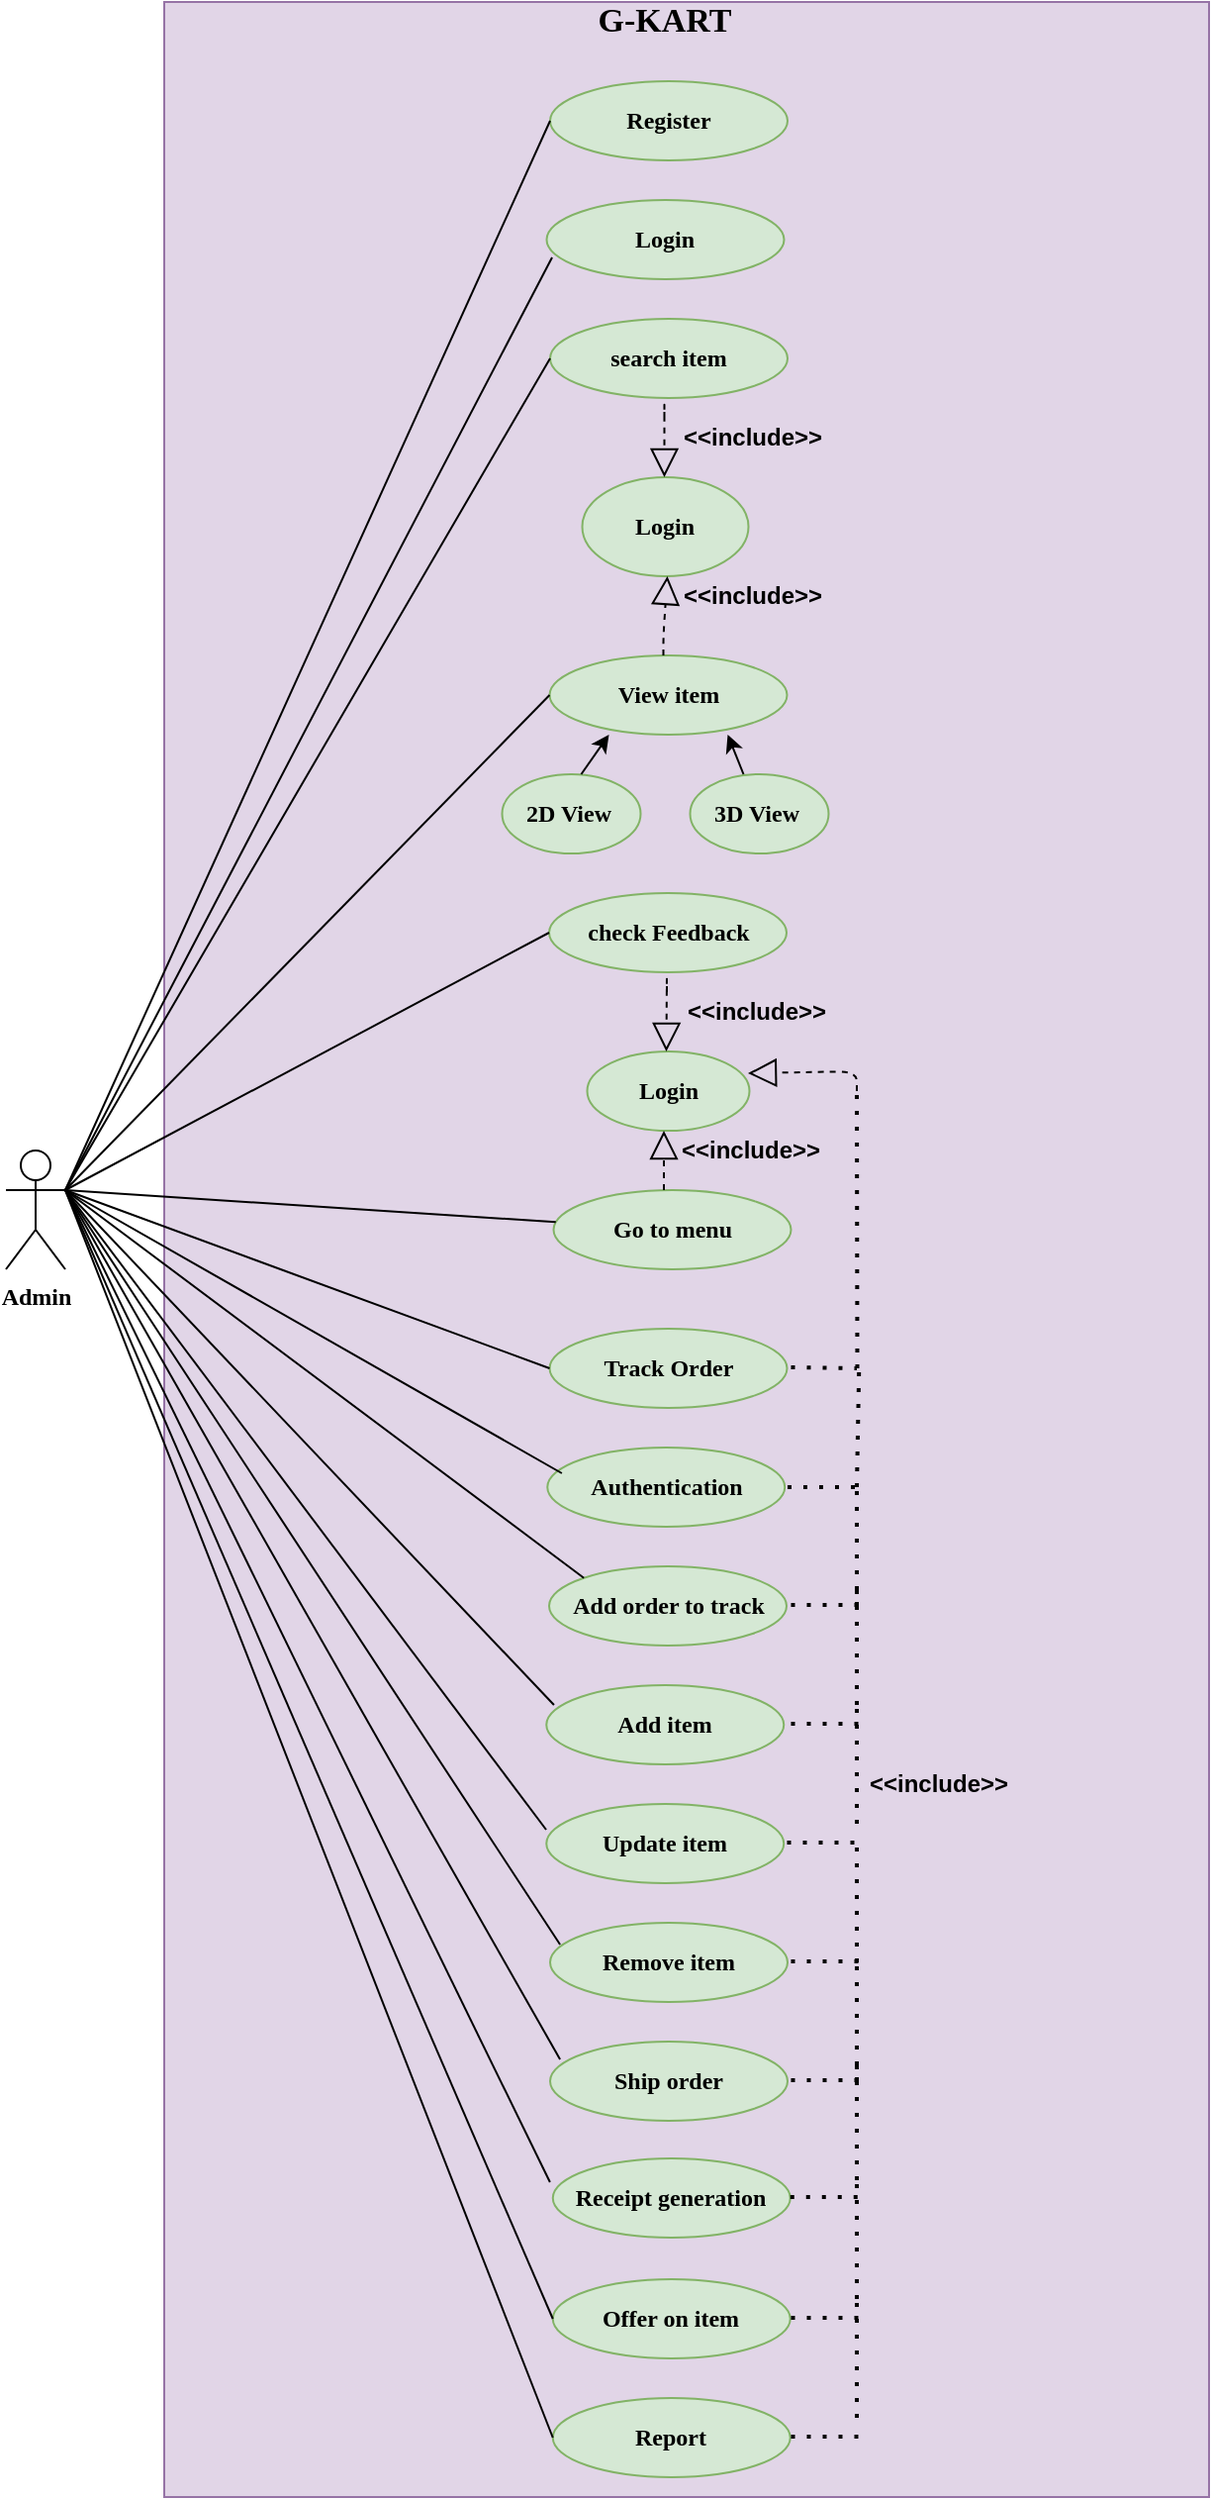 <mxfile version="13.7.9" type="device"><diagram id="tPRWxyRjtDAwvUU3fVSt" name="Page-1"><mxGraphModel dx="862" dy="492" grid="1" gridSize="10" guides="1" tooltips="1" connect="1" arrows="1" fold="1" page="1" pageScale="1" pageWidth="827" pageHeight="1169" math="0" shadow="0"><root><mxCell id="0"/><mxCell id="1" parent="0"/><mxCell id="1RAOHsbeXJ1IodOq0z0A-1" value="" style="rounded=0;whiteSpace=wrap;html=1;fillColor=#e1d5e7;strokeColor=#9673a6;" parent="1" vertex="1"><mxGeometry x="150" y="40" width="528" height="1260" as="geometry"/></mxCell><mxCell id="1RAOHsbeXJ1IodOq0z0A-2" value="&lt;b style=&quot;font-size: 17px;&quot;&gt;&lt;font style=&quot;font-size: 17px;&quot; face=&quot;Lucida Console&quot;&gt;G-KART&lt;/font&gt;&lt;/b&gt;" style="text;html=1;strokeColor=none;fillColor=none;align=center;verticalAlign=middle;whiteSpace=wrap;rounded=0;fontSize=17;" parent="1" vertex="1"><mxGeometry x="368.25" y="40" width="70" height="20" as="geometry"/></mxCell><mxCell id="1RAOHsbeXJ1IodOq0z0A-3" value="&lt;b&gt;&lt;font face=&quot;Lucida Console&quot;&gt;Admin&lt;/font&gt;&lt;/b&gt;" style="shape=umlActor;verticalLabelPosition=bottom;verticalAlign=top;html=1;outlineConnect=0;" parent="1" vertex="1"><mxGeometry x="70" y="620" width="30" height="60" as="geometry"/></mxCell><mxCell id="1RAOHsbeXJ1IodOq0z0A-21" value="&lt;b&gt;&lt;font face=&quot;Lucida Console&quot;&gt;Register&lt;/font&gt;&lt;/b&gt;" style="ellipse;whiteSpace=wrap;html=1;fillColor=#d5e8d4;strokeColor=#82b366;" parent="1" vertex="1"><mxGeometry x="345" y="80" width="120" height="40" as="geometry"/></mxCell><mxCell id="1RAOHsbeXJ1IodOq0z0A-23" value="&lt;font face=&quot;Lucida Console&quot;&gt;&lt;b&gt;View item&lt;/b&gt;&lt;/font&gt;" style="ellipse;whiteSpace=wrap;html=1;fillColor=#d5e8d4;strokeColor=#82b366;" parent="1" vertex="1"><mxGeometry x="344.75" y="370" width="120" height="40" as="geometry"/></mxCell><mxCell id="1RAOHsbeXJ1IodOq0z0A-24" value="&lt;font face=&quot;Lucida Console&quot;&gt;&lt;b&gt;2D View&amp;nbsp;&lt;/b&gt;&lt;/font&gt;" style="ellipse;whiteSpace=wrap;html=1;fillColor=#d5e8d4;strokeColor=#82b366;" parent="1" vertex="1"><mxGeometry x="320.75" y="430" width="70" height="40" as="geometry"/></mxCell><mxCell id="1RAOHsbeXJ1IodOq0z0A-25" value="&lt;font face=&quot;Lucida Console&quot;&gt;&lt;b&gt;3D View&amp;nbsp;&lt;/b&gt;&lt;/font&gt;" style="ellipse;whiteSpace=wrap;html=1;fillColor=#d5e8d4;strokeColor=#82b366;" parent="1" vertex="1"><mxGeometry x="415.75" y="430" width="70" height="40" as="geometry"/></mxCell><mxCell id="1RAOHsbeXJ1IodOq0z0A-34" value="&lt;font face=&quot;Lucida Console&quot;&gt;&lt;b&gt;Go to menu&lt;/b&gt;&lt;/font&gt;" style="ellipse;whiteSpace=wrap;html=1;fillColor=#d5e8d4;strokeColor=#82b366;" parent="1" vertex="1"><mxGeometry x="346.75" y="640" width="120" height="40" as="geometry"/></mxCell><mxCell id="1RAOHsbeXJ1IodOq0z0A-35" value="&lt;font face=&quot;Lucida Console&quot;&gt;&lt;b&gt;check Feedback&lt;/b&gt;&lt;/font&gt;" style="ellipse;whiteSpace=wrap;html=1;fillColor=#d5e8d4;strokeColor=#82b366;" parent="1" vertex="1"><mxGeometry x="344.5" y="490" width="120" height="40" as="geometry"/></mxCell><mxCell id="1RAOHsbeXJ1IodOq0z0A-39" value="" style="endArrow=classic;html=1;exitX=0.571;exitY=0;exitDx=0;exitDy=0;exitPerimeter=0;" parent="1" source="1RAOHsbeXJ1IodOq0z0A-24" edge="1"><mxGeometry width="50" height="50" relative="1" as="geometry"><mxPoint x="324.75" y="460" as="sourcePoint"/><mxPoint x="374.75" y="410" as="targetPoint"/></mxGeometry></mxCell><mxCell id="1RAOHsbeXJ1IodOq0z0A-42" value="" style="endArrow=classic;html=1;" parent="1" edge="1"><mxGeometry width="50" height="50" relative="1" as="geometry"><mxPoint x="442.75" y="430" as="sourcePoint"/><mxPoint x="434.75" y="410" as="targetPoint"/></mxGeometry></mxCell><mxCell id="1RAOHsbeXJ1IodOq0z0A-54" value="&lt;font face=&quot;Lucida Console&quot;&gt;&lt;b&gt;Login&lt;/b&gt;&lt;/font&gt;" style="ellipse;whiteSpace=wrap;html=1;fillColor=#d5e8d4;strokeColor=#82b366;" parent="1" vertex="1"><mxGeometry x="361.25" y="280" width="84" height="50" as="geometry"/></mxCell><mxCell id="1RAOHsbeXJ1IodOq0z0A-61" value="&lt;font face=&quot;Lucida Console&quot;&gt;&lt;b&gt;search item&lt;/b&gt;&lt;/font&gt;" style="ellipse;whiteSpace=wrap;html=1;fillColor=#d5e8d4;strokeColor=#82b366;" parent="1" vertex="1"><mxGeometry x="345" y="200" width="120" height="40" as="geometry"/></mxCell><mxCell id="1RAOHsbeXJ1IodOq0z0A-68" value="&lt;b&gt;&amp;lt;&amp;lt;include&amp;gt;&amp;gt;&lt;/b&gt;" style="text;html=1;strokeColor=none;fillColor=none;align=center;verticalAlign=middle;whiteSpace=wrap;rounded=0;fontSize=12;rotation=0;" parent="1" vertex="1"><mxGeometry x="430" y="320" width="35" height="40" as="geometry"/></mxCell><mxCell id="1RAOHsbeXJ1IodOq0z0A-69" value="&lt;font face=&quot;Lucida Console&quot;&gt;&lt;b&gt;Login&lt;/b&gt;&lt;/font&gt;" style="ellipse;whiteSpace=wrap;html=1;fillColor=#d5e8d4;strokeColor=#82b366;" parent="1" vertex="1"><mxGeometry x="363.75" y="570" width="82" height="40" as="geometry"/></mxCell><mxCell id="-sowqVBbvnNt_vOQRWL_-1" value="" style="endArrow=block;dashed=1;endFill=0;endSize=12;html=1;" parent="1" edge="1"><mxGeometry width="160" relative="1" as="geometry"><mxPoint x="402.75" y="250" as="sourcePoint"/><mxPoint x="402.75" y="280" as="targetPoint"/><Array as="points"><mxPoint x="402.75" y="240"/></Array></mxGeometry></mxCell><mxCell id="-sowqVBbvnNt_vOQRWL_-2" value="" style="endArrow=block;dashed=1;endFill=0;endSize=12;html=1;" parent="1" edge="1"><mxGeometry width="160" relative="1" as="geometry"><mxPoint x="402.25" y="370" as="sourcePoint"/><mxPoint x="404.25" y="330" as="targetPoint"/><Array as="points"><mxPoint x="402.25" y="360"/></Array></mxGeometry></mxCell><mxCell id="-sowqVBbvnNt_vOQRWL_-3" value="&lt;b&gt;&amp;lt;&amp;lt;include&amp;gt;&amp;gt;&lt;/b&gt;" style="text;html=1;strokeColor=none;fillColor=none;align=center;verticalAlign=middle;whiteSpace=wrap;rounded=0;fontSize=12;rotation=0;" parent="1" vertex="1"><mxGeometry x="430" y="240" width="35" height="40" as="geometry"/></mxCell><mxCell id="-sowqVBbvnNt_vOQRWL_-5" value="" style="endArrow=block;dashed=1;endFill=0;endSize=12;html=1;" parent="1" edge="1"><mxGeometry width="160" relative="1" as="geometry"><mxPoint x="404" y="540" as="sourcePoint"/><mxPoint x="403.75" y="570" as="targetPoint"/><Array as="points"><mxPoint x="404" y="530"/></Array></mxGeometry></mxCell><mxCell id="-sowqVBbvnNt_vOQRWL_-8" value="&lt;b&gt;&amp;lt;&amp;lt;include&amp;gt;&amp;gt;&lt;/b&gt;" style="text;html=1;strokeColor=none;fillColor=none;align=center;verticalAlign=middle;whiteSpace=wrap;rounded=0;fontSize=12;rotation=0;" parent="1" vertex="1"><mxGeometry x="431.75" y="530" width="35" height="40" as="geometry"/></mxCell><mxCell id="-sowqVBbvnNt_vOQRWL_-18" value="" style="endArrow=block;dashed=1;endFill=0;endSize=12;html=1;" parent="1" edge="1"><mxGeometry width="160" relative="1" as="geometry"><mxPoint x="402.5" y="640" as="sourcePoint"/><mxPoint x="402.5" y="610" as="targetPoint"/><Array as="points"/></mxGeometry></mxCell><mxCell id="-sowqVBbvnNt_vOQRWL_-25" value="&lt;font face=&quot;Lucida Console&quot;&gt;&lt;b&gt;Login&lt;/b&gt;&lt;/font&gt;" style="ellipse;whiteSpace=wrap;html=1;fillColor=#d5e8d4;strokeColor=#82b366;" parent="1" vertex="1"><mxGeometry x="343.25" y="140" width="120" height="40" as="geometry"/></mxCell><mxCell id="bBxrDwnmIJqpgE5QutNq-6" value="&lt;b&gt;&amp;lt;&amp;lt;include&amp;gt;&amp;gt;&lt;/b&gt;" style="text;html=1;strokeColor=none;fillColor=none;align=center;verticalAlign=middle;whiteSpace=wrap;rounded=0;fontSize=12;rotation=0;" parent="1" vertex="1"><mxGeometry x="428.63" y="600" width="35" height="40" as="geometry"/></mxCell><mxCell id="bBxrDwnmIJqpgE5QutNq-7" value="&lt;font face=&quot;Lucida Console&quot;&gt;&lt;b&gt;Track Order&lt;/b&gt;&lt;/font&gt;" style="ellipse;whiteSpace=wrap;html=1;fillColor=#d5e8d4;strokeColor=#82b366;" parent="1" vertex="1"><mxGeometry x="344.75" y="710" width="120" height="40" as="geometry"/></mxCell><mxCell id="bBxrDwnmIJqpgE5QutNq-9" value="" style="endArrow=none;dashed=1;html=1;dashPattern=1 3;strokeWidth=2;" parent="1" edge="1"><mxGeometry width="50" height="50" relative="1" as="geometry"><mxPoint x="466.75" y="729.5" as="sourcePoint"/><mxPoint x="500" y="730" as="targetPoint"/></mxGeometry></mxCell><mxCell id="bBxrDwnmIJqpgE5QutNq-10" value="" style="endArrow=none;dashed=1;html=1;dashPattern=1 3;strokeWidth=2;" parent="1" edge="1"><mxGeometry width="50" height="50" relative="1" as="geometry"><mxPoint x="500.25" y="730" as="sourcePoint"/><mxPoint x="500" y="590" as="targetPoint"/></mxGeometry></mxCell><mxCell id="bBxrDwnmIJqpgE5QutNq-12" value="&lt;b&gt;&amp;lt;&amp;lt;include&amp;gt;&amp;gt;&lt;/b&gt;" style="text;html=1;strokeColor=none;fillColor=none;align=center;verticalAlign=middle;whiteSpace=wrap;rounded=0;fontSize=12;rotation=0;" parent="1" vertex="1"><mxGeometry x="524.13" y="920" width="35" height="40" as="geometry"/></mxCell><mxCell id="bBxrDwnmIJqpgE5QutNq-13" value="&lt;font face=&quot;Lucida Console&quot;&gt;&lt;b&gt;Authentication&lt;/b&gt;&lt;/font&gt;" style="ellipse;whiteSpace=wrap;html=1;fillColor=#d5e8d4;strokeColor=#82b366;" parent="1" vertex="1"><mxGeometry x="343.63" y="770" width="120" height="40" as="geometry"/></mxCell><mxCell id="bBxrDwnmIJqpgE5QutNq-14" value="&lt;font face=&quot;Lucida Console&quot;&gt;&lt;b&gt;Add order to track&lt;/b&gt;&lt;/font&gt;" style="ellipse;whiteSpace=wrap;html=1;fillColor=#d5e8d4;strokeColor=#82b366;" parent="1" vertex="1"><mxGeometry x="344.5" y="830" width="120" height="40" as="geometry"/></mxCell><mxCell id="bBxrDwnmIJqpgE5QutNq-15" value="&lt;font face=&quot;Lucida Console&quot;&gt;&lt;b&gt;Add item&lt;/b&gt;&lt;/font&gt;" style="ellipse;whiteSpace=wrap;html=1;fillColor=#d5e8d4;strokeColor=#82b366;" parent="1" vertex="1"><mxGeometry x="343.13" y="890" width="120" height="40" as="geometry"/></mxCell><mxCell id="bBxrDwnmIJqpgE5QutNq-16" value="&lt;font face=&quot;Lucida Console&quot;&gt;&lt;b&gt;Ship order&lt;/b&gt;&lt;/font&gt;" style="ellipse;whiteSpace=wrap;html=1;fillColor=#d5e8d4;strokeColor=#82b366;" parent="1" vertex="1"><mxGeometry x="345" y="1070" width="120" height="40" as="geometry"/></mxCell><mxCell id="bBxrDwnmIJqpgE5QutNq-17" value="&lt;font face=&quot;Lucida Console&quot;&gt;&lt;b&gt;Report&lt;/b&gt;&lt;/font&gt;" style="ellipse;whiteSpace=wrap;html=1;fillColor=#d5e8d4;strokeColor=#82b366;" parent="1" vertex="1"><mxGeometry x="346.38" y="1250" width="120" height="40" as="geometry"/></mxCell><mxCell id="bBxrDwnmIJqpgE5QutNq-18" value="&lt;font face=&quot;Lucida Console&quot;&gt;&lt;b&gt;Receipt generation&lt;/b&gt;&lt;/font&gt;" style="ellipse;whiteSpace=wrap;html=1;fillColor=#d5e8d4;strokeColor=#82b366;" parent="1" vertex="1"><mxGeometry x="346.38" y="1129" width="120" height="40" as="geometry"/></mxCell><mxCell id="bBxrDwnmIJqpgE5QutNq-19" value="&lt;font face=&quot;Lucida Console&quot;&gt;&lt;b&gt;Offer on item&lt;/b&gt;&lt;/font&gt;" style="ellipse;whiteSpace=wrap;html=1;fillColor=#d5e8d4;strokeColor=#82b366;" parent="1" vertex="1"><mxGeometry x="346.38" y="1190" width="120" height="40" as="geometry"/></mxCell><mxCell id="bBxrDwnmIJqpgE5QutNq-20" value="&lt;font face=&quot;Lucida Console&quot;&gt;&lt;b&gt;Remove item&lt;/b&gt;&lt;/font&gt;" style="ellipse;whiteSpace=wrap;html=1;fillColor=#d5e8d4;strokeColor=#82b366;" parent="1" vertex="1"><mxGeometry x="345" y="1010" width="120" height="40" as="geometry"/></mxCell><mxCell id="bBxrDwnmIJqpgE5QutNq-21" value="&lt;font face=&quot;Lucida Console&quot;&gt;&lt;b&gt;Update item&lt;/b&gt;&lt;/font&gt;" style="ellipse;whiteSpace=wrap;html=1;fillColor=#d5e8d4;strokeColor=#82b366;" parent="1" vertex="1"><mxGeometry x="343.13" y="950" width="120" height="40" as="geometry"/></mxCell><mxCell id="bBxrDwnmIJqpgE5QutNq-22" value="" style="endArrow=none;dashed=1;html=1;dashPattern=1 3;strokeWidth=2;" parent="1" edge="1"><mxGeometry width="50" height="50" relative="1" as="geometry"><mxPoint x="465" y="790" as="sourcePoint"/><mxPoint x="500" y="790" as="targetPoint"/></mxGeometry></mxCell><mxCell id="bBxrDwnmIJqpgE5QutNq-24" value="" style="endArrow=block;dashed=1;endFill=0;endSize=12;html=1;entryX=0.991;entryY=0.275;entryDx=0;entryDy=0;entryPerimeter=0;" parent="1" target="1RAOHsbeXJ1IodOq0z0A-69" edge="1"><mxGeometry width="160" relative="1" as="geometry"><mxPoint x="500" y="590" as="sourcePoint"/><mxPoint x="502" y="550" as="targetPoint"/><Array as="points"><mxPoint x="500" y="580"/></Array></mxGeometry></mxCell><mxCell id="bBxrDwnmIJqpgE5QutNq-26" value="" style="endArrow=none;dashed=1;html=1;dashPattern=1 3;strokeWidth=2;" parent="1" edge="1"><mxGeometry width="50" height="50" relative="1" as="geometry"><mxPoint x="500" y="790" as="sourcePoint"/><mxPoint x="501.13" y="730" as="targetPoint"/></mxGeometry></mxCell><mxCell id="bBxrDwnmIJqpgE5QutNq-27" value="" style="endArrow=none;dashed=1;html=1;dashPattern=1 3;strokeWidth=2;" parent="1" edge="1"><mxGeometry width="50" height="50" relative="1" as="geometry"><mxPoint x="500" y="850" as="sourcePoint"/><mxPoint x="500" y="790" as="targetPoint"/></mxGeometry></mxCell><mxCell id="bBxrDwnmIJqpgE5QutNq-28" value="" style="endArrow=none;dashed=1;html=1;dashPattern=1 3;strokeWidth=2;" parent="1" edge="1"><mxGeometry width="50" height="50" relative="1" as="geometry"><mxPoint x="466.75" y="849.5" as="sourcePoint"/><mxPoint x="501.75" y="849.5" as="targetPoint"/></mxGeometry></mxCell><mxCell id="bBxrDwnmIJqpgE5QutNq-29" value="" style="endArrow=none;dashed=1;html=1;dashPattern=1 3;strokeWidth=2;" parent="1" edge="1"><mxGeometry width="50" height="50" relative="1" as="geometry"><mxPoint x="466.75" y="909.5" as="sourcePoint"/><mxPoint x="501.75" y="909.5" as="targetPoint"/></mxGeometry></mxCell><mxCell id="bBxrDwnmIJqpgE5QutNq-30" value="" style="endArrow=none;dashed=1;html=1;dashPattern=1 3;strokeWidth=2;" parent="1" edge="1"><mxGeometry width="50" height="50" relative="1" as="geometry"><mxPoint x="464.75" y="969.5" as="sourcePoint"/><mxPoint x="499.75" y="969.5" as="targetPoint"/></mxGeometry></mxCell><mxCell id="bBxrDwnmIJqpgE5QutNq-31" value="" style="endArrow=none;dashed=1;html=1;dashPattern=1 3;strokeWidth=2;" parent="1" edge="1"><mxGeometry width="50" height="50" relative="1" as="geometry"><mxPoint x="466.75" y="1029.5" as="sourcePoint"/><mxPoint x="501.75" y="1029.5" as="targetPoint"/></mxGeometry></mxCell><mxCell id="bBxrDwnmIJqpgE5QutNq-32" value="" style="endArrow=none;dashed=1;html=1;dashPattern=1 3;strokeWidth=2;" parent="1" edge="1"><mxGeometry width="50" height="50" relative="1" as="geometry"><mxPoint x="500" y="900" as="sourcePoint"/><mxPoint x="500" y="840" as="targetPoint"/></mxGeometry></mxCell><mxCell id="bBxrDwnmIJqpgE5QutNq-33" value="" style="endArrow=none;dashed=1;html=1;dashPattern=1 3;strokeWidth=2;" parent="1" edge="1"><mxGeometry width="50" height="50" relative="1" as="geometry"><mxPoint x="500" y="960" as="sourcePoint"/><mxPoint x="500" y="900" as="targetPoint"/></mxGeometry></mxCell><mxCell id="bBxrDwnmIJqpgE5QutNq-34" value="" style="endArrow=none;dashed=1;html=1;dashPattern=1 3;strokeWidth=2;" parent="1" edge="1"><mxGeometry width="50" height="50" relative="1" as="geometry"><mxPoint x="500" y="1030" as="sourcePoint"/><mxPoint x="500" y="970" as="targetPoint"/></mxGeometry></mxCell><mxCell id="bBxrDwnmIJqpgE5QutNq-35" value="" style="endArrow=none;dashed=1;html=1;dashPattern=1 3;strokeWidth=2;" parent="1" edge="1"><mxGeometry width="50" height="50" relative="1" as="geometry"><mxPoint x="466.75" y="1089.5" as="sourcePoint"/><mxPoint x="501.75" y="1089.5" as="targetPoint"/></mxGeometry></mxCell><mxCell id="bBxrDwnmIJqpgE5QutNq-36" value="" style="endArrow=none;dashed=1;html=1;dashPattern=1 3;strokeWidth=2;" parent="1" edge="1"><mxGeometry width="50" height="50" relative="1" as="geometry"><mxPoint x="466.38" y="1148.5" as="sourcePoint"/><mxPoint x="501.38" y="1148.5" as="targetPoint"/></mxGeometry></mxCell><mxCell id="bBxrDwnmIJqpgE5QutNq-37" value="" style="endArrow=none;dashed=1;html=1;dashPattern=1 3;strokeWidth=2;" parent="1" edge="1"><mxGeometry width="50" height="50" relative="1" as="geometry"><mxPoint x="466.75" y="1209.5" as="sourcePoint"/><mxPoint x="501.75" y="1209.5" as="targetPoint"/></mxGeometry></mxCell><mxCell id="bBxrDwnmIJqpgE5QutNq-38" value="" style="endArrow=none;dashed=1;html=1;dashPattern=1 3;strokeWidth=2;" parent="1" edge="1"><mxGeometry width="50" height="50" relative="1" as="geometry"><mxPoint x="466.75" y="1269.5" as="sourcePoint"/><mxPoint x="501.75" y="1269.5" as="targetPoint"/></mxGeometry></mxCell><mxCell id="bBxrDwnmIJqpgE5QutNq-39" value="" style="endArrow=none;dashed=1;html=1;dashPattern=1 3;strokeWidth=2;" parent="1" edge="1"><mxGeometry width="50" height="50" relative="1" as="geometry"><mxPoint x="500" y="1090" as="sourcePoint"/><mxPoint x="500" y="1030" as="targetPoint"/></mxGeometry></mxCell><mxCell id="bBxrDwnmIJqpgE5QutNq-40" value="" style="endArrow=none;dashed=1;html=1;dashPattern=1 3;strokeWidth=2;" parent="1" edge="1"><mxGeometry width="50" height="50" relative="1" as="geometry"><mxPoint x="500" y="1140" as="sourcePoint"/><mxPoint x="500" y="1080" as="targetPoint"/></mxGeometry></mxCell><mxCell id="bBxrDwnmIJqpgE5QutNq-41" value="" style="endArrow=none;dashed=1;html=1;dashPattern=1 3;strokeWidth=2;" parent="1" edge="1"><mxGeometry width="50" height="50" relative="1" as="geometry"><mxPoint x="500" y="1200" as="sourcePoint"/><mxPoint x="500" y="1140" as="targetPoint"/></mxGeometry></mxCell><mxCell id="bBxrDwnmIJqpgE5QutNq-43" value="" style="endArrow=none;dashed=1;html=1;dashPattern=1 3;strokeWidth=2;" parent="1" edge="1"><mxGeometry width="50" height="50" relative="1" as="geometry"><mxPoint x="500" y="1260" as="sourcePoint"/><mxPoint x="500" y="1200" as="targetPoint"/></mxGeometry></mxCell><mxCell id="bBxrDwnmIJqpgE5QutNq-46" value="" style="endArrow=none;html=1;entryX=0;entryY=0.5;entryDx=0;entryDy=0;" parent="1" target="1RAOHsbeXJ1IodOq0z0A-21" edge="1"><mxGeometry width="50" height="50" relative="1" as="geometry"><mxPoint x="100" y="640" as="sourcePoint"/><mxPoint x="150" y="590" as="targetPoint"/></mxGeometry></mxCell><mxCell id="bBxrDwnmIJqpgE5QutNq-47" value="" style="endArrow=none;html=1;entryX=0.023;entryY=0.725;entryDx=0;entryDy=0;entryPerimeter=0;" parent="1" target="-sowqVBbvnNt_vOQRWL_-25" edge="1"><mxGeometry width="50" height="50" relative="1" as="geometry"><mxPoint x="100" y="640" as="sourcePoint"/><mxPoint x="150" y="590" as="targetPoint"/></mxGeometry></mxCell><mxCell id="bBxrDwnmIJqpgE5QutNq-48" value="" style="endArrow=none;html=1;entryX=0;entryY=0.5;entryDx=0;entryDy=0;" parent="1" target="1RAOHsbeXJ1IodOq0z0A-61" edge="1"><mxGeometry width="50" height="50" relative="1" as="geometry"><mxPoint x="100" y="640" as="sourcePoint"/><mxPoint x="150" y="590" as="targetPoint"/></mxGeometry></mxCell><mxCell id="bBxrDwnmIJqpgE5QutNq-49" value="" style="endArrow=none;html=1;entryX=0;entryY=0.5;entryDx=0;entryDy=0;" parent="1" target="1RAOHsbeXJ1IodOq0z0A-23" edge="1"><mxGeometry width="50" height="50" relative="1" as="geometry"><mxPoint x="100" y="640" as="sourcePoint"/><mxPoint x="150" y="590" as="targetPoint"/></mxGeometry></mxCell><mxCell id="bBxrDwnmIJqpgE5QutNq-50" value="" style="endArrow=none;html=1;entryX=0;entryY=0.5;entryDx=0;entryDy=0;" parent="1" target="1RAOHsbeXJ1IodOq0z0A-35" edge="1"><mxGeometry width="50" height="50" relative="1" as="geometry"><mxPoint x="100" y="640" as="sourcePoint"/><mxPoint x="150" y="590" as="targetPoint"/></mxGeometry></mxCell><mxCell id="bBxrDwnmIJqpgE5QutNq-51" value="" style="endArrow=none;html=1;" parent="1" source="1RAOHsbeXJ1IodOq0z0A-34" edge="1"><mxGeometry width="50" height="50" relative="1" as="geometry"><mxPoint x="50" y="690" as="sourcePoint"/><mxPoint x="100" y="640" as="targetPoint"/></mxGeometry></mxCell><mxCell id="bBxrDwnmIJqpgE5QutNq-52" value="" style="endArrow=none;html=1;exitX=0;exitY=0.5;exitDx=0;exitDy=0;" parent="1" source="bBxrDwnmIJqpgE5QutNq-7" edge="1"><mxGeometry width="50" height="50" relative="1" as="geometry"><mxPoint x="50" y="690" as="sourcePoint"/><mxPoint x="100" y="640" as="targetPoint"/></mxGeometry></mxCell><mxCell id="bBxrDwnmIJqpgE5QutNq-53" value="" style="endArrow=none;html=1;exitX=0.061;exitY=0.325;exitDx=0;exitDy=0;exitPerimeter=0;" parent="1" source="bBxrDwnmIJqpgE5QutNq-13" edge="1"><mxGeometry width="50" height="50" relative="1" as="geometry"><mxPoint x="50" y="690" as="sourcePoint"/><mxPoint x="100" y="640" as="targetPoint"/></mxGeometry></mxCell><mxCell id="bBxrDwnmIJqpgE5QutNq-54" value="" style="endArrow=none;html=1;exitX=0;exitY=0;exitDx=0;exitDy=0;" parent="1" source="bBxrDwnmIJqpgE5QutNq-14" edge="1"><mxGeometry width="50" height="50" relative="1" as="geometry"><mxPoint x="50" y="690" as="sourcePoint"/><mxPoint x="100" y="640" as="targetPoint"/></mxGeometry></mxCell><mxCell id="bBxrDwnmIJqpgE5QutNq-55" value="" style="endArrow=none;html=1;exitX=0.032;exitY=0.25;exitDx=0;exitDy=0;exitPerimeter=0;" parent="1" source="bBxrDwnmIJqpgE5QutNq-15" edge="1"><mxGeometry width="50" height="50" relative="1" as="geometry"><mxPoint x="50" y="690" as="sourcePoint"/><mxPoint x="100" y="640" as="targetPoint"/></mxGeometry></mxCell><mxCell id="bBxrDwnmIJqpgE5QutNq-56" value="" style="endArrow=none;html=1;exitX=-0.001;exitY=0.325;exitDx=0;exitDy=0;exitPerimeter=0;" parent="1" source="bBxrDwnmIJqpgE5QutNq-21" edge="1"><mxGeometry width="50" height="50" relative="1" as="geometry"><mxPoint x="50" y="690" as="sourcePoint"/><mxPoint x="100" y="640" as="targetPoint"/></mxGeometry></mxCell><mxCell id="bBxrDwnmIJqpgE5QutNq-57" value="" style="endArrow=none;html=1;exitX=0.042;exitY=0.275;exitDx=0;exitDy=0;exitPerimeter=0;" parent="1" source="bBxrDwnmIJqpgE5QutNq-20" edge="1"><mxGeometry width="50" height="50" relative="1" as="geometry"><mxPoint x="50" y="690" as="sourcePoint"/><mxPoint x="100" y="640" as="targetPoint"/></mxGeometry></mxCell><mxCell id="bBxrDwnmIJqpgE5QutNq-58" value="" style="endArrow=none;html=1;exitX=0.042;exitY=0.225;exitDx=0;exitDy=0;exitPerimeter=0;" parent="1" source="bBxrDwnmIJqpgE5QutNq-16" edge="1"><mxGeometry width="50" height="50" relative="1" as="geometry"><mxPoint x="50" y="690" as="sourcePoint"/><mxPoint x="100" y="640" as="targetPoint"/></mxGeometry></mxCell><mxCell id="bBxrDwnmIJqpgE5QutNq-59" value="" style="endArrow=none;html=1;exitX=-0.012;exitY=0.3;exitDx=0;exitDy=0;exitPerimeter=0;" parent="1" source="bBxrDwnmIJqpgE5QutNq-18" edge="1"><mxGeometry width="50" height="50" relative="1" as="geometry"><mxPoint x="50" y="690" as="sourcePoint"/><mxPoint x="100" y="640" as="targetPoint"/></mxGeometry></mxCell><mxCell id="bBxrDwnmIJqpgE5QutNq-60" value="" style="endArrow=none;html=1;exitX=0;exitY=0.5;exitDx=0;exitDy=0;" parent="1" source="bBxrDwnmIJqpgE5QutNq-19" edge="1"><mxGeometry width="50" height="50" relative="1" as="geometry"><mxPoint x="50" y="690" as="sourcePoint"/><mxPoint x="100" y="640" as="targetPoint"/></mxGeometry></mxCell><mxCell id="bBxrDwnmIJqpgE5QutNq-61" value="" style="endArrow=none;html=1;exitX=0;exitY=0.5;exitDx=0;exitDy=0;" parent="1" source="bBxrDwnmIJqpgE5QutNq-17" edge="1"><mxGeometry width="50" height="50" relative="1" as="geometry"><mxPoint x="50" y="690" as="sourcePoint"/><mxPoint x="100" y="640" as="targetPoint"/></mxGeometry></mxCell></root></mxGraphModel></diagram></mxfile>